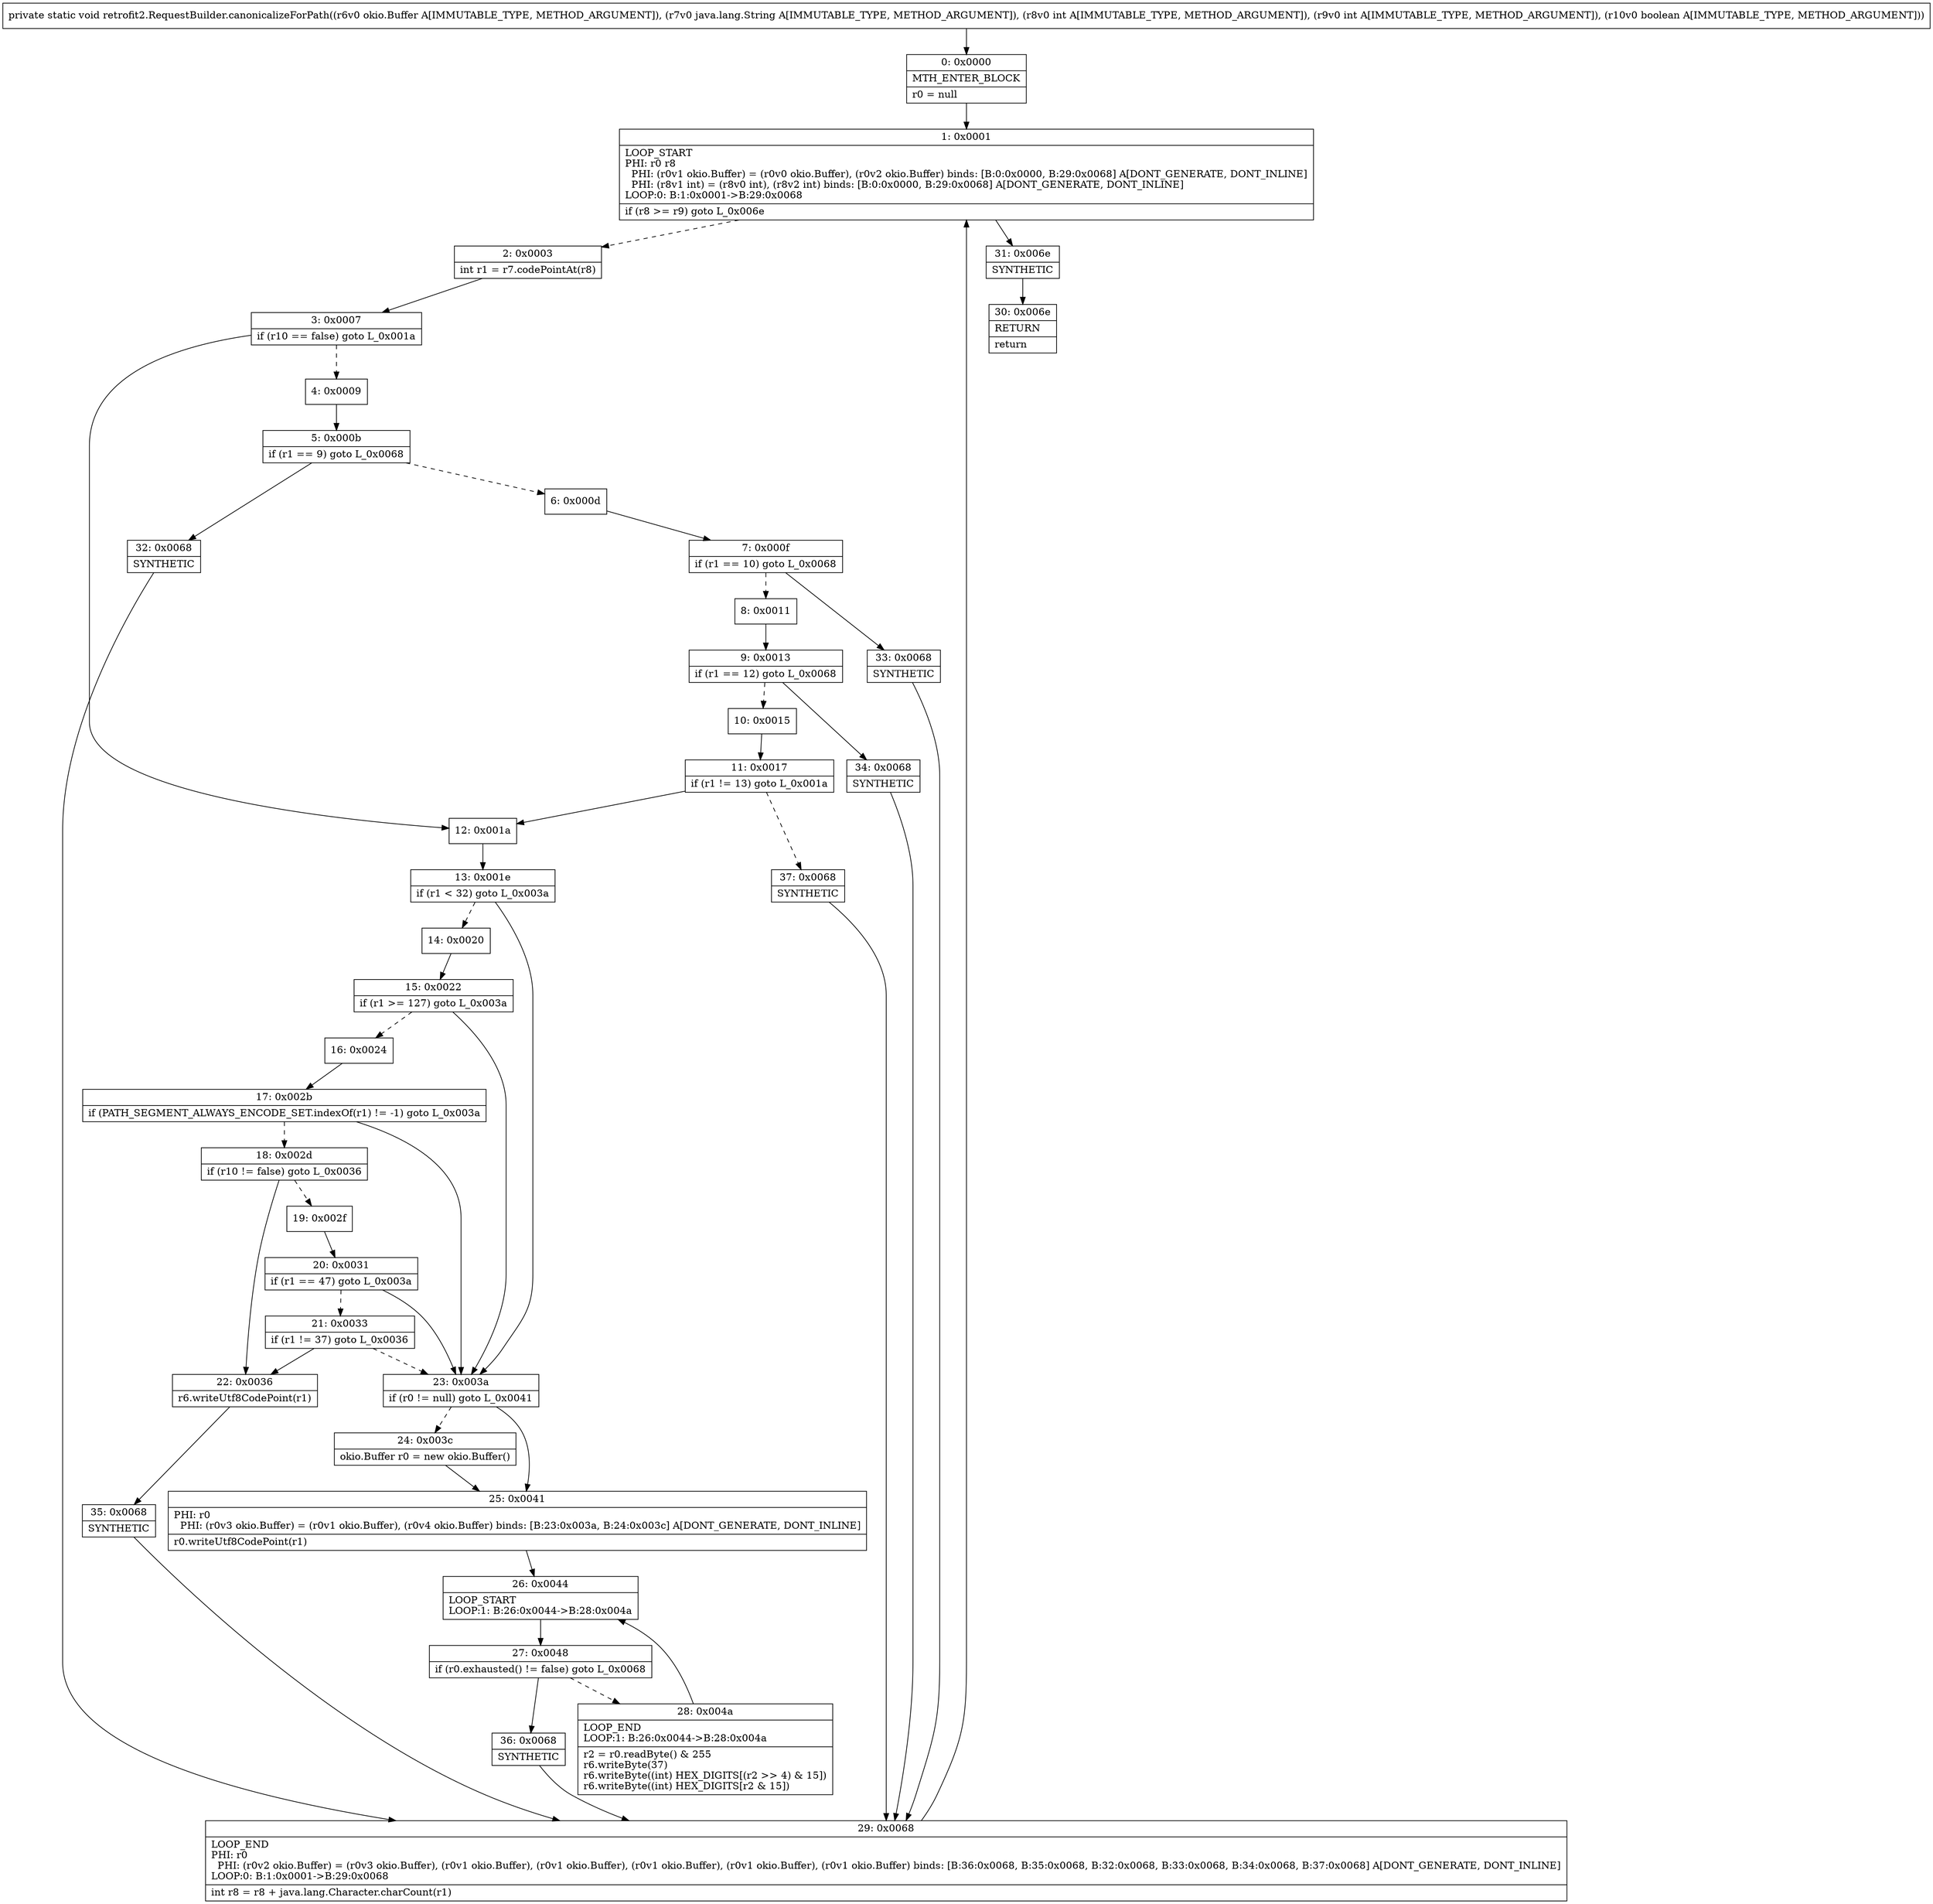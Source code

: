 digraph "CFG forretrofit2.RequestBuilder.canonicalizeForPath(Lokio\/Buffer;Ljava\/lang\/String;IIZ)V" {
Node_0 [shape=record,label="{0\:\ 0x0000|MTH_ENTER_BLOCK\l|r0 = null\l}"];
Node_1 [shape=record,label="{1\:\ 0x0001|LOOP_START\lPHI: r0 r8 \l  PHI: (r0v1 okio.Buffer) = (r0v0 okio.Buffer), (r0v2 okio.Buffer) binds: [B:0:0x0000, B:29:0x0068] A[DONT_GENERATE, DONT_INLINE]\l  PHI: (r8v1 int) = (r8v0 int), (r8v2 int) binds: [B:0:0x0000, B:29:0x0068] A[DONT_GENERATE, DONT_INLINE]\lLOOP:0: B:1:0x0001\-\>B:29:0x0068\l|if (r8 \>= r9) goto L_0x006e\l}"];
Node_2 [shape=record,label="{2\:\ 0x0003|int r1 = r7.codePointAt(r8)\l}"];
Node_3 [shape=record,label="{3\:\ 0x0007|if (r10 == false) goto L_0x001a\l}"];
Node_4 [shape=record,label="{4\:\ 0x0009}"];
Node_5 [shape=record,label="{5\:\ 0x000b|if (r1 == 9) goto L_0x0068\l}"];
Node_6 [shape=record,label="{6\:\ 0x000d}"];
Node_7 [shape=record,label="{7\:\ 0x000f|if (r1 == 10) goto L_0x0068\l}"];
Node_8 [shape=record,label="{8\:\ 0x0011}"];
Node_9 [shape=record,label="{9\:\ 0x0013|if (r1 == 12) goto L_0x0068\l}"];
Node_10 [shape=record,label="{10\:\ 0x0015}"];
Node_11 [shape=record,label="{11\:\ 0x0017|if (r1 != 13) goto L_0x001a\l}"];
Node_12 [shape=record,label="{12\:\ 0x001a}"];
Node_13 [shape=record,label="{13\:\ 0x001e|if (r1 \< 32) goto L_0x003a\l}"];
Node_14 [shape=record,label="{14\:\ 0x0020}"];
Node_15 [shape=record,label="{15\:\ 0x0022|if (r1 \>= 127) goto L_0x003a\l}"];
Node_16 [shape=record,label="{16\:\ 0x0024}"];
Node_17 [shape=record,label="{17\:\ 0x002b|if (PATH_SEGMENT_ALWAYS_ENCODE_SET.indexOf(r1) != \-1) goto L_0x003a\l}"];
Node_18 [shape=record,label="{18\:\ 0x002d|if (r10 != false) goto L_0x0036\l}"];
Node_19 [shape=record,label="{19\:\ 0x002f}"];
Node_20 [shape=record,label="{20\:\ 0x0031|if (r1 == 47) goto L_0x003a\l}"];
Node_21 [shape=record,label="{21\:\ 0x0033|if (r1 != 37) goto L_0x0036\l}"];
Node_22 [shape=record,label="{22\:\ 0x0036|r6.writeUtf8CodePoint(r1)\l}"];
Node_23 [shape=record,label="{23\:\ 0x003a|if (r0 != null) goto L_0x0041\l}"];
Node_24 [shape=record,label="{24\:\ 0x003c|okio.Buffer r0 = new okio.Buffer()\l}"];
Node_25 [shape=record,label="{25\:\ 0x0041|PHI: r0 \l  PHI: (r0v3 okio.Buffer) = (r0v1 okio.Buffer), (r0v4 okio.Buffer) binds: [B:23:0x003a, B:24:0x003c] A[DONT_GENERATE, DONT_INLINE]\l|r0.writeUtf8CodePoint(r1)\l}"];
Node_26 [shape=record,label="{26\:\ 0x0044|LOOP_START\lLOOP:1: B:26:0x0044\-\>B:28:0x004a\l}"];
Node_27 [shape=record,label="{27\:\ 0x0048|if (r0.exhausted() != false) goto L_0x0068\l}"];
Node_28 [shape=record,label="{28\:\ 0x004a|LOOP_END\lLOOP:1: B:26:0x0044\-\>B:28:0x004a\l|r2 = r0.readByte() & 255\lr6.writeByte(37)\lr6.writeByte((int) HEX_DIGITS[(r2 \>\> 4) & 15])\lr6.writeByte((int) HEX_DIGITS[r2 & 15])\l}"];
Node_29 [shape=record,label="{29\:\ 0x0068|LOOP_END\lPHI: r0 \l  PHI: (r0v2 okio.Buffer) = (r0v3 okio.Buffer), (r0v1 okio.Buffer), (r0v1 okio.Buffer), (r0v1 okio.Buffer), (r0v1 okio.Buffer), (r0v1 okio.Buffer) binds: [B:36:0x0068, B:35:0x0068, B:32:0x0068, B:33:0x0068, B:34:0x0068, B:37:0x0068] A[DONT_GENERATE, DONT_INLINE]\lLOOP:0: B:1:0x0001\-\>B:29:0x0068\l|int r8 = r8 + java.lang.Character.charCount(r1)\l}"];
Node_30 [shape=record,label="{30\:\ 0x006e|RETURN\l|return\l}"];
Node_31 [shape=record,label="{31\:\ 0x006e|SYNTHETIC\l}"];
Node_32 [shape=record,label="{32\:\ 0x0068|SYNTHETIC\l}"];
Node_33 [shape=record,label="{33\:\ 0x0068|SYNTHETIC\l}"];
Node_34 [shape=record,label="{34\:\ 0x0068|SYNTHETIC\l}"];
Node_35 [shape=record,label="{35\:\ 0x0068|SYNTHETIC\l}"];
Node_36 [shape=record,label="{36\:\ 0x0068|SYNTHETIC\l}"];
Node_37 [shape=record,label="{37\:\ 0x0068|SYNTHETIC\l}"];
MethodNode[shape=record,label="{private static void retrofit2.RequestBuilder.canonicalizeForPath((r6v0 okio.Buffer A[IMMUTABLE_TYPE, METHOD_ARGUMENT]), (r7v0 java.lang.String A[IMMUTABLE_TYPE, METHOD_ARGUMENT]), (r8v0 int A[IMMUTABLE_TYPE, METHOD_ARGUMENT]), (r9v0 int A[IMMUTABLE_TYPE, METHOD_ARGUMENT]), (r10v0 boolean A[IMMUTABLE_TYPE, METHOD_ARGUMENT])) }"];
MethodNode -> Node_0;
Node_0 -> Node_1;
Node_1 -> Node_2[style=dashed];
Node_1 -> Node_31;
Node_2 -> Node_3;
Node_3 -> Node_4[style=dashed];
Node_3 -> Node_12;
Node_4 -> Node_5;
Node_5 -> Node_6[style=dashed];
Node_5 -> Node_32;
Node_6 -> Node_7;
Node_7 -> Node_8[style=dashed];
Node_7 -> Node_33;
Node_8 -> Node_9;
Node_9 -> Node_10[style=dashed];
Node_9 -> Node_34;
Node_10 -> Node_11;
Node_11 -> Node_12;
Node_11 -> Node_37[style=dashed];
Node_12 -> Node_13;
Node_13 -> Node_14[style=dashed];
Node_13 -> Node_23;
Node_14 -> Node_15;
Node_15 -> Node_16[style=dashed];
Node_15 -> Node_23;
Node_16 -> Node_17;
Node_17 -> Node_18[style=dashed];
Node_17 -> Node_23;
Node_18 -> Node_19[style=dashed];
Node_18 -> Node_22;
Node_19 -> Node_20;
Node_20 -> Node_21[style=dashed];
Node_20 -> Node_23;
Node_21 -> Node_22;
Node_21 -> Node_23[style=dashed];
Node_22 -> Node_35;
Node_23 -> Node_24[style=dashed];
Node_23 -> Node_25;
Node_24 -> Node_25;
Node_25 -> Node_26;
Node_26 -> Node_27;
Node_27 -> Node_28[style=dashed];
Node_27 -> Node_36;
Node_28 -> Node_26;
Node_29 -> Node_1;
Node_31 -> Node_30;
Node_32 -> Node_29;
Node_33 -> Node_29;
Node_34 -> Node_29;
Node_35 -> Node_29;
Node_36 -> Node_29;
Node_37 -> Node_29;
}

